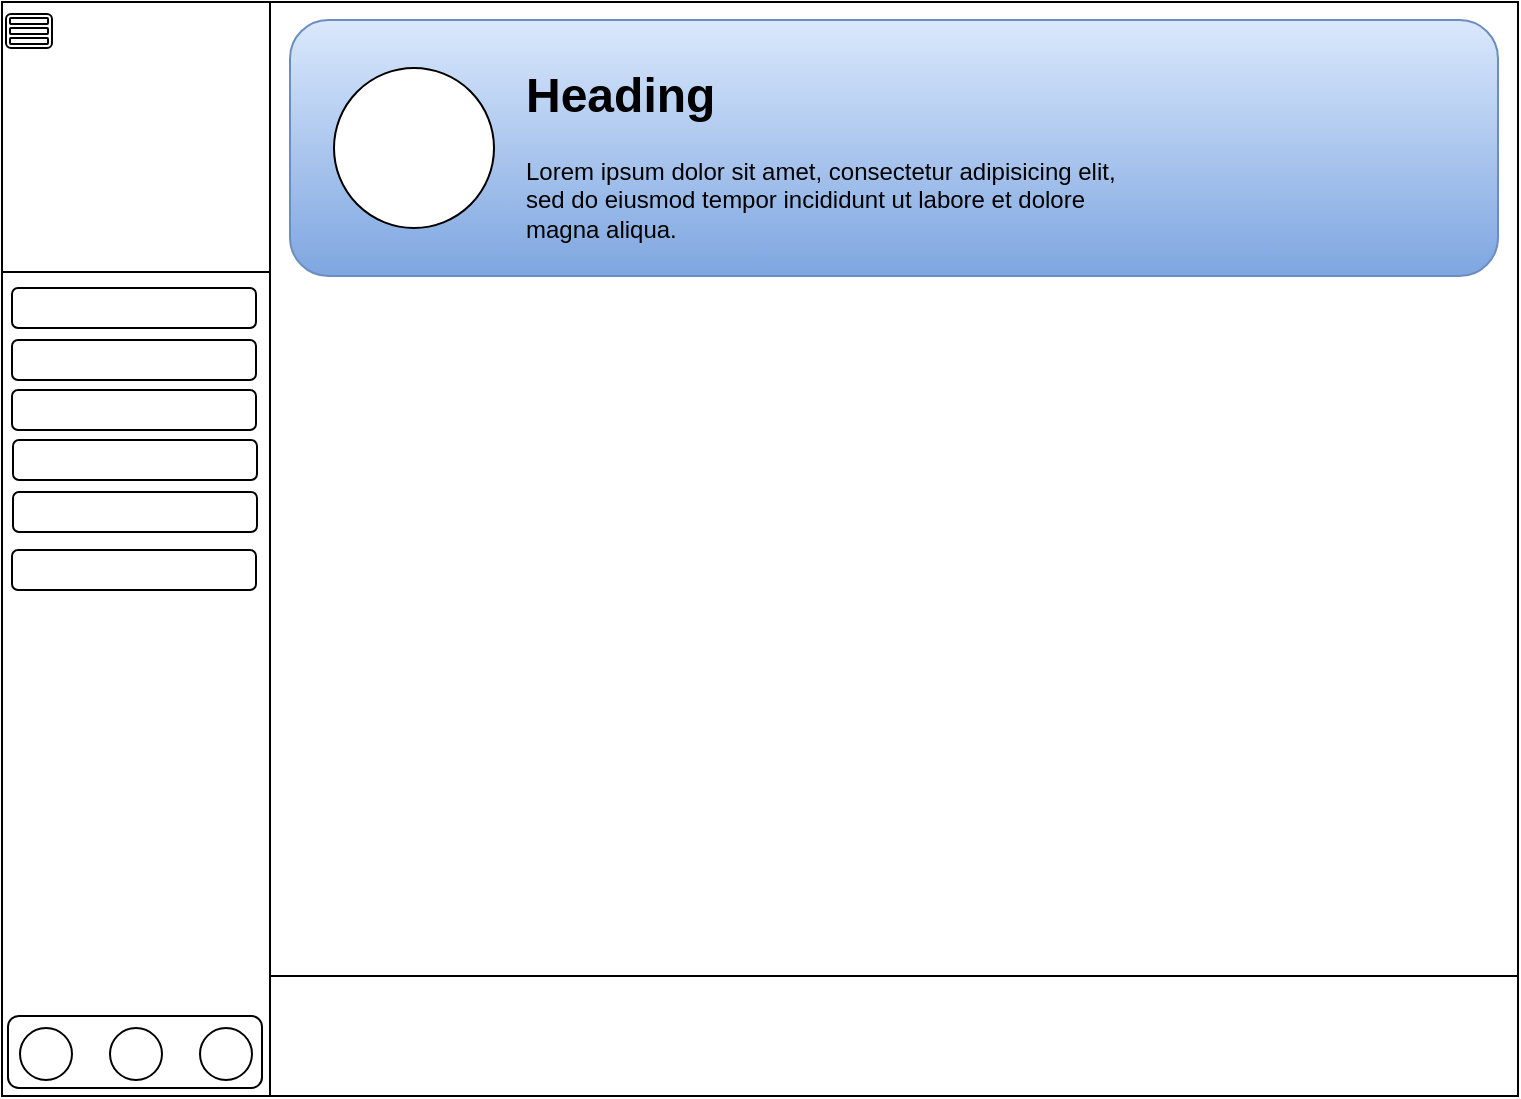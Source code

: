 <mxfile version="24.0.5" type="device">
  <diagram name="Página-1" id="s0LThEtY75ozXhhOlw-q">
    <mxGraphModel dx="1720" dy="1195" grid="0" gridSize="10" guides="1" tooltips="1" connect="1" arrows="1" fold="1" page="0" pageScale="1" pageWidth="827" pageHeight="1169" math="0" shadow="0">
      <root>
        <mxCell id="0" />
        <mxCell id="1" parent="0" />
        <mxCell id="B_fG4O0aDxlYlseK0Dbw-1" value="" style="rounded=0;whiteSpace=wrap;html=1;" vertex="1" parent="1">
          <mxGeometry x="-308" y="-123" width="758" height="547" as="geometry" />
        </mxCell>
        <mxCell id="B_fG4O0aDxlYlseK0Dbw-2" value="" style="rounded=0;whiteSpace=wrap;html=1;" vertex="1" parent="1">
          <mxGeometry x="-308" y="-123" width="134" height="547" as="geometry" />
        </mxCell>
        <mxCell id="B_fG4O0aDxlYlseK0Dbw-11" value="" style="rounded=1;whiteSpace=wrap;html=1;" vertex="1" parent="1">
          <mxGeometry x="-305" y="384" width="127" height="36" as="geometry" />
        </mxCell>
        <mxCell id="B_fG4O0aDxlYlseK0Dbw-3" value="" style="rounded=1;whiteSpace=wrap;html=1;fillColor=#dae8fc;gradientColor=#7ea6e0;strokeColor=#6c8ebf;" vertex="1" parent="1">
          <mxGeometry x="-164" y="-114" width="604" height="128" as="geometry" />
        </mxCell>
        <mxCell id="B_fG4O0aDxlYlseK0Dbw-4" value="" style="ellipse;whiteSpace=wrap;html=1;aspect=fixed;" vertex="1" parent="1">
          <mxGeometry x="-142" y="-90" width="80" height="80" as="geometry" />
        </mxCell>
        <mxCell id="B_fG4O0aDxlYlseK0Dbw-5" value="&lt;h1 style=&quot;margin-top: 0px;&quot;&gt;Heading&lt;/h1&gt;&lt;p&gt;Lorem ipsum dolor sit amet, consectetur adipisicing elit, sed do eiusmod tempor incididunt ut labore et dolore magna aliqua.&lt;/p&gt;" style="text;html=1;whiteSpace=wrap;overflow=hidden;rounded=0;" vertex="1" parent="1">
          <mxGeometry x="-48" y="-97" width="313" height="140" as="geometry" />
        </mxCell>
        <mxCell id="B_fG4O0aDxlYlseK0Dbw-7" value="" style="rounded=0;whiteSpace=wrap;html=1;" vertex="1" parent="1">
          <mxGeometry x="-174" y="364" width="624" height="60" as="geometry" />
        </mxCell>
        <mxCell id="B_fG4O0aDxlYlseK0Dbw-8" value="" style="ellipse;whiteSpace=wrap;html=1;aspect=fixed;" vertex="1" parent="1">
          <mxGeometry x="-299" y="390" width="26" height="26" as="geometry" />
        </mxCell>
        <mxCell id="B_fG4O0aDxlYlseK0Dbw-9" value="" style="ellipse;whiteSpace=wrap;html=1;aspect=fixed;" vertex="1" parent="1">
          <mxGeometry x="-254" y="390" width="26" height="26" as="geometry" />
        </mxCell>
        <mxCell id="B_fG4O0aDxlYlseK0Dbw-10" value="" style="ellipse;whiteSpace=wrap;html=1;aspect=fixed;" vertex="1" parent="1">
          <mxGeometry x="-209" y="390" width="26" height="26" as="geometry" />
        </mxCell>
        <mxCell id="B_fG4O0aDxlYlseK0Dbw-12" value="" style="rounded=1;whiteSpace=wrap;html=1;" vertex="1" parent="1">
          <mxGeometry x="-303" y="20" width="122" height="20" as="geometry" />
        </mxCell>
        <mxCell id="B_fG4O0aDxlYlseK0Dbw-13" value="" style="rounded=0;whiteSpace=wrap;html=1;" vertex="1" parent="1">
          <mxGeometry x="-308" y="-123" width="134" height="135" as="geometry" />
        </mxCell>
        <mxCell id="B_fG4O0aDxlYlseK0Dbw-19" value="" style="rounded=1;whiteSpace=wrap;html=1;" vertex="1" parent="1">
          <mxGeometry x="-306" y="-117" width="23" height="17" as="geometry" />
        </mxCell>
        <mxCell id="B_fG4O0aDxlYlseK0Dbw-18" value="" style="rounded=1;whiteSpace=wrap;html=1;" vertex="1" parent="1">
          <mxGeometry x="-304" y="-115" width="19" height="3" as="geometry" />
        </mxCell>
        <mxCell id="B_fG4O0aDxlYlseK0Dbw-15" value="" style="rounded=1;whiteSpace=wrap;html=1;" vertex="1" parent="1">
          <mxGeometry x="-304" y="-110" width="19" height="3" as="geometry" />
        </mxCell>
        <mxCell id="B_fG4O0aDxlYlseK0Dbw-17" value="" style="rounded=1;whiteSpace=wrap;html=1;" vertex="1" parent="1">
          <mxGeometry x="-304" y="-105" width="19" height="3" as="geometry" />
        </mxCell>
        <mxCell id="B_fG4O0aDxlYlseK0Dbw-20" value="" style="rounded=1;whiteSpace=wrap;html=1;" vertex="1" parent="1">
          <mxGeometry x="-303" y="46" width="122" height="20" as="geometry" />
        </mxCell>
        <mxCell id="B_fG4O0aDxlYlseK0Dbw-21" value="" style="rounded=1;whiteSpace=wrap;html=1;" vertex="1" parent="1">
          <mxGeometry x="-303" y="71" width="122" height="20" as="geometry" />
        </mxCell>
        <mxCell id="B_fG4O0aDxlYlseK0Dbw-22" value="" style="rounded=1;whiteSpace=wrap;html=1;" vertex="1" parent="1">
          <mxGeometry x="-302.5" y="96" width="122" height="20" as="geometry" />
        </mxCell>
        <mxCell id="B_fG4O0aDxlYlseK0Dbw-23" value="" style="rounded=1;whiteSpace=wrap;html=1;" vertex="1" parent="1">
          <mxGeometry x="-302.5" y="122" width="122" height="20" as="geometry" />
        </mxCell>
        <mxCell id="B_fG4O0aDxlYlseK0Dbw-24" value="" style="rounded=1;whiteSpace=wrap;html=1;" vertex="1" parent="1">
          <mxGeometry x="-303" y="151" width="122" height="20" as="geometry" />
        </mxCell>
      </root>
    </mxGraphModel>
  </diagram>
</mxfile>
